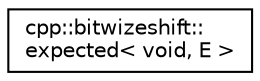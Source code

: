 digraph "Graphical Class Hierarchy"
{
  edge [fontname="Helvetica",fontsize="10",labelfontname="Helvetica",labelfontsize="10"];
  node [fontname="Helvetica",fontsize="10",shape=record];
  rankdir="LR";
  Node0 [label="cpp::bitwizeshift::\lexpected\< void, E \>",height=0.2,width=0.4,color="black", fillcolor="white", style="filled",URL="$dd/da3/classcpp_1_1bitwizeshift_1_1expected_3_01void_00_01_e_01_4.html",tooltip="Partial specialization of expected<void, E> "];
}
